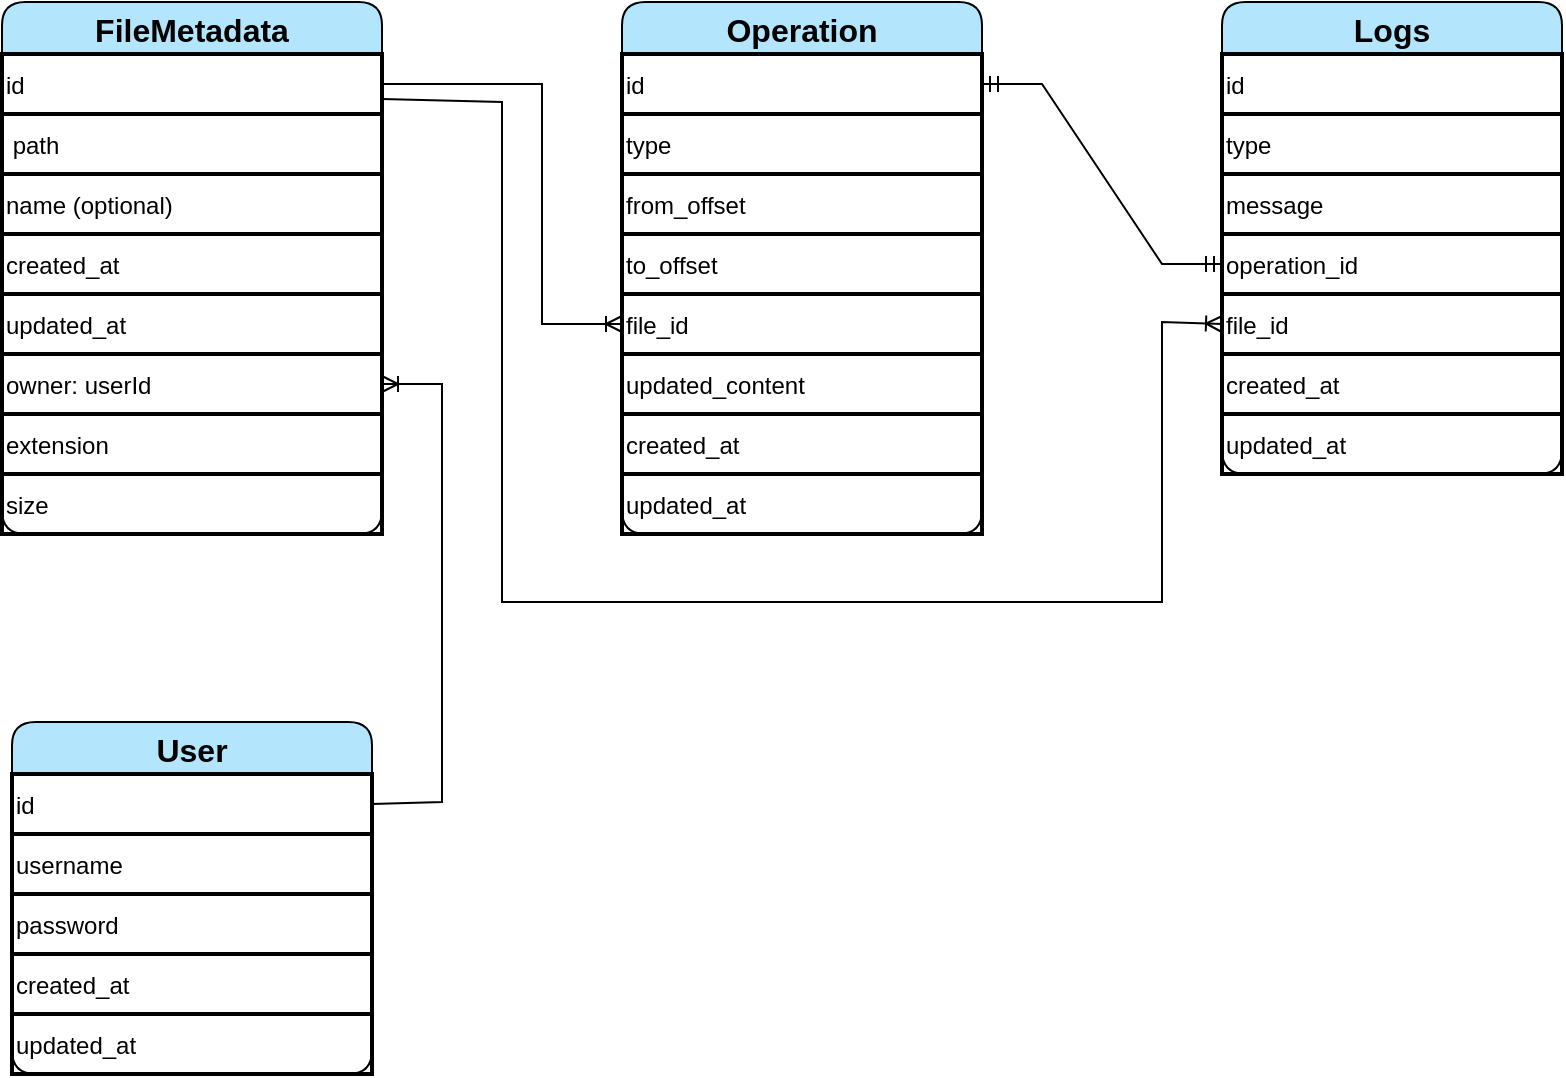 <mxfile version="24.8.4">
  <diagram id="h0HMtS8k_FOHIYztohEI" name="Page-1">
    <mxGraphModel dx="1623" dy="666" grid="1" gridSize="10" guides="1" tooltips="1" connect="1" arrows="1" fold="1" page="1" pageScale="1" pageWidth="850" pageHeight="1100" math="0" shadow="0">
      <root>
        <mxCell id="0" />
        <mxCell id="1" parent="0" />
        <mxCell id="2" value="FileMetadata" style="swimlane;childLayout=stackLayout;horizontal=1;startSize=26;horizontalStack=0;resizeParent=1;fillColor=#B3E5FC;fontSize=16;rounded=1;" parent="1" vertex="1">
          <mxGeometry x="20" y="90" width="190" height="266" as="geometry" />
        </mxCell>
        <mxCell id="3" value="id" style="style=&quot;text;strokeColor=#000000;strokeWidth=2;fillColor=none;fontSize=12;align=left;leftPadding=100px;rightPadding=100;&quot;" parent="2" vertex="1">
          <mxGeometry y="26" width="190" height="30" as="geometry" />
        </mxCell>
        <mxCell id="4" value=" path" style="style=&quot;text;strokeColor=#000000;strokeWidth=2;fillColor=none;fontSize=12;align=left;leftPadding=10;&quot;" parent="2" vertex="1">
          <mxGeometry y="56" width="190" height="30" as="geometry" />
        </mxCell>
        <mxCell id="5" value="name (optional)" style="style=&quot;text;strokeColor=#000000;strokeWidth=2;fillColor=none;fontSize=12;align=left;leftPadding=10;&quot;" parent="2" vertex="1">
          <mxGeometry y="86" width="190" height="30" as="geometry" />
        </mxCell>
        <mxCell id="6" value="created_at" style="style=&quot;text;strokeColor=#000000;strokeWidth=2;fillColor=none;fontSize=12;align=left;leftPadding=10;&quot;" vertex="1" parent="2">
          <mxGeometry y="116" width="190" height="30" as="geometry" />
        </mxCell>
        <mxCell id="7" value="updated_at" style="style=&quot;text;strokeColor=#000000;strokeWidth=2;fillColor=none;fontSize=12;align=left;leftPadding=10;&quot;" vertex="1" parent="2">
          <mxGeometry y="146" width="190" height="30" as="geometry" />
        </mxCell>
        <mxCell id="8" value="owner: userId" style="style=&quot;text;strokeColor=#000000;strokeWidth=2;fillColor=none;fontSize=12;align=left;leftPadding=10;&quot;" vertex="1" parent="2">
          <mxGeometry y="176" width="190" height="30" as="geometry" />
        </mxCell>
        <mxCell id="9" value="extension" style="style=&quot;text;strokeColor=#000000;strokeWidth=2;fillColor=none;fontSize=12;align=left;leftPadding=10;&quot;" vertex="1" parent="2">
          <mxGeometry y="206" width="190" height="30" as="geometry" />
        </mxCell>
        <mxCell id="10" value="size" style="style=&quot;text;strokeColor=#000000;strokeWidth=2;fillColor=none;fontSize=12;align=left;leftPadding=10;&quot;" vertex="1" parent="2">
          <mxGeometry y="236" width="190" height="30" as="geometry" />
        </mxCell>
        <mxCell id="RoxQlRH1KCIAk1HhKfcB-27" value="Operation" style="swimlane;childLayout=stackLayout;horizontal=1;startSize=26;horizontalStack=0;resizeParent=1;fillColor=#B3E5FC;fontSize=16;rounded=1;" vertex="1" parent="1">
          <mxGeometry x="330" y="90" width="180" height="266" as="geometry" />
        </mxCell>
        <mxCell id="RoxQlRH1KCIAk1HhKfcB-28" value="id" style="style=&quot;text;strokeColor=#000000;strokeWidth=2;fillColor=none;fontSize=12;align=left;leftPadding=10;&quot;" vertex="1" parent="RoxQlRH1KCIAk1HhKfcB-27">
          <mxGeometry y="26" width="180" height="30" as="geometry" />
        </mxCell>
        <mxCell id="RoxQlRH1KCIAk1HhKfcB-29" value="type" style="style=&quot;text;strokeColor=#000000;strokeWidth=2;fillColor=none;fontSize=12;align=left;leftPadding=10;&quot;" vertex="1" parent="RoxQlRH1KCIAk1HhKfcB-27">
          <mxGeometry y="56" width="180" height="30" as="geometry" />
        </mxCell>
        <mxCell id="RoxQlRH1KCIAk1HhKfcB-30" value="from_offset" style="style=&quot;text;strokeColor=#000000;strokeWidth=2;fillColor=none;fontSize=12;align=left;leftPadding=10;&quot;" vertex="1" parent="RoxQlRH1KCIAk1HhKfcB-27">
          <mxGeometry y="86" width="180" height="30" as="geometry" />
        </mxCell>
        <mxCell id="RoxQlRH1KCIAk1HhKfcB-31" value="to_offset" style="style=&quot;text;strokeColor=#000000;strokeWidth=2;fillColor=none;fontSize=12;align=left;leftPadding=10;&quot;" vertex="1" parent="RoxQlRH1KCIAk1HhKfcB-27">
          <mxGeometry y="116" width="180" height="30" as="geometry" />
        </mxCell>
        <mxCell id="RoxQlRH1KCIAk1HhKfcB-32" value="file_id" style="style=&quot;text;strokeColor=#000000;strokeWidth=2;fillColor=none;fontSize=12;align=left;leftPadding=10;&quot;" vertex="1" parent="RoxQlRH1KCIAk1HhKfcB-27">
          <mxGeometry y="146" width="180" height="30" as="geometry" />
        </mxCell>
        <mxCell id="RoxQlRH1KCIAk1HhKfcB-51" value="updated_content" style="style=&quot;text;strokeColor=#000000;strokeWidth=2;fillColor=none;fontSize=12;align=left;leftPadding=10;&quot;" vertex="1" parent="RoxQlRH1KCIAk1HhKfcB-27">
          <mxGeometry y="176" width="180" height="30" as="geometry" />
        </mxCell>
        <mxCell id="RoxQlRH1KCIAk1HhKfcB-52" value="created_at" style="style=&quot;text;strokeColor=#000000;strokeWidth=2;fillColor=none;fontSize=12;align=left;leftPadding=10;&quot;" vertex="1" parent="RoxQlRH1KCIAk1HhKfcB-27">
          <mxGeometry y="206" width="180" height="30" as="geometry" />
        </mxCell>
        <mxCell id="RoxQlRH1KCIAk1HhKfcB-53" value="updated_at" style="style=&quot;text;strokeColor=#000000;strokeWidth=2;fillColor=none;fontSize=12;align=left;leftPadding=10;&quot;" vertex="1" parent="RoxQlRH1KCIAk1HhKfcB-27">
          <mxGeometry y="236" width="180" height="30" as="geometry" />
        </mxCell>
        <mxCell id="RoxQlRH1KCIAk1HhKfcB-37" value="User" style="swimlane;childLayout=stackLayout;horizontal=1;startSize=26;horizontalStack=0;resizeParent=1;fillColor=#B3E5FC;fontSize=16;rounded=1;" vertex="1" parent="1">
          <mxGeometry x="25" y="450" width="180" height="176" as="geometry" />
        </mxCell>
        <mxCell id="RoxQlRH1KCIAk1HhKfcB-38" value="id" style="style=&quot;text;strokeColor=#000000;strokeWidth=2;fillColor=none;fontSize=12;align=left;leftPadding=10;&quot;" vertex="1" parent="RoxQlRH1KCIAk1HhKfcB-37">
          <mxGeometry y="26" width="180" height="30" as="geometry" />
        </mxCell>
        <mxCell id="RoxQlRH1KCIAk1HhKfcB-39" value="username" style="style=&quot;text;strokeColor=#000000;strokeWidth=2;fillColor=none;fontSize=12;align=left;leftPadding=10;&quot;" vertex="1" parent="RoxQlRH1KCIAk1HhKfcB-37">
          <mxGeometry y="56" width="180" height="30" as="geometry" />
        </mxCell>
        <mxCell id="RoxQlRH1KCIAk1HhKfcB-40" value="password" style="style=&quot;text;strokeColor=#000000;strokeWidth=2;fillColor=none;fontSize=12;align=left;leftPadding=10;&quot;" vertex="1" parent="RoxQlRH1KCIAk1HhKfcB-37">
          <mxGeometry y="86" width="180" height="30" as="geometry" />
        </mxCell>
        <mxCell id="RoxQlRH1KCIAk1HhKfcB-41" value="created_at" style="style=&quot;text;strokeColor=#000000;strokeWidth=2;fillColor=none;fontSize=12;align=left;leftPadding=10;&quot;" vertex="1" parent="RoxQlRH1KCIAk1HhKfcB-37">
          <mxGeometry y="116" width="180" height="30" as="geometry" />
        </mxCell>
        <mxCell id="RoxQlRH1KCIAk1HhKfcB-42" value="updated_at" style="style=&quot;text;strokeColor=#000000;strokeWidth=2;fillColor=none;fontSize=12;align=left;leftPadding=10;&quot;" vertex="1" parent="RoxQlRH1KCIAk1HhKfcB-37">
          <mxGeometry y="146" width="180" height="30" as="geometry" />
        </mxCell>
        <mxCell id="RoxQlRH1KCIAk1HhKfcB-43" value="Logs" style="swimlane;childLayout=stackLayout;horizontal=1;startSize=26;horizontalStack=0;resizeParent=1;fillColor=#B3E5FC;fontSize=16;rounded=1;" vertex="1" parent="1">
          <mxGeometry x="630" y="90" width="170" height="236" as="geometry" />
        </mxCell>
        <mxCell id="RoxQlRH1KCIAk1HhKfcB-44" value="id" style="style=&quot;text;strokeColor=#000000;strokeWidth=2;fillColor=none;fontSize=12;align=left;leftPadding=10;&quot;" vertex="1" parent="RoxQlRH1KCIAk1HhKfcB-43">
          <mxGeometry y="26" width="170" height="30" as="geometry" />
        </mxCell>
        <mxCell id="RoxQlRH1KCIAk1HhKfcB-45" value="type" style="style=&quot;text;strokeColor=#000000;strokeWidth=2;fillColor=none;fontSize=12;align=left;leftPadding=10;&quot;" vertex="1" parent="RoxQlRH1KCIAk1HhKfcB-43">
          <mxGeometry y="56" width="170" height="30" as="geometry" />
        </mxCell>
        <mxCell id="RoxQlRH1KCIAk1HhKfcB-46" value="message" style="style=&quot;text;strokeColor=#000000;strokeWidth=2;fillColor=none;fontSize=12;align=left;leftPadding=10;&quot;" vertex="1" parent="RoxQlRH1KCIAk1HhKfcB-43">
          <mxGeometry y="86" width="170" height="30" as="geometry" />
        </mxCell>
        <mxCell id="RoxQlRH1KCIAk1HhKfcB-70" value="operation_id" style="style=&quot;text;strokeColor=#000000;strokeWidth=2;fillColor=none;fontSize=12;align=left;leftPadding=10;&quot;" vertex="1" parent="RoxQlRH1KCIAk1HhKfcB-43">
          <mxGeometry y="116" width="170" height="30" as="geometry" />
        </mxCell>
        <mxCell id="RoxQlRH1KCIAk1HhKfcB-69" value="file_id" style="style=&quot;text;strokeColor=#000000;strokeWidth=2;fillColor=none;fontSize=12;align=left;leftPadding=10;&quot;" vertex="1" parent="RoxQlRH1KCIAk1HhKfcB-43">
          <mxGeometry y="146" width="170" height="30" as="geometry" />
        </mxCell>
        <mxCell id="RoxQlRH1KCIAk1HhKfcB-47" value="created_at" style="style=&quot;text;strokeColor=#000000;strokeWidth=2;fillColor=none;fontSize=12;align=left;leftPadding=10;&quot;" vertex="1" parent="RoxQlRH1KCIAk1HhKfcB-43">
          <mxGeometry y="176" width="170" height="30" as="geometry" />
        </mxCell>
        <mxCell id="RoxQlRH1KCIAk1HhKfcB-48" value="updated_at" style="style=&quot;text;strokeColor=#000000;strokeWidth=2;fillColor=none;fontSize=12;align=left;leftPadding=10;&quot;" vertex="1" parent="RoxQlRH1KCIAk1HhKfcB-43">
          <mxGeometry y="206" width="170" height="30" as="geometry" />
        </mxCell>
        <mxCell id="RoxQlRH1KCIAk1HhKfcB-54" value="" style="fontSize=12;html=1;endArrow=ERoneToMany;rounded=0;exitX=1;exitY=0.5;exitDx=0;exitDy=0;entryX=0;entryY=0.5;entryDx=0;entryDy=0;" edge="1" parent="1" source="3" target="RoxQlRH1KCIAk1HhKfcB-32">
          <mxGeometry width="100" height="100" relative="1" as="geometry">
            <mxPoint x="500" y="420" as="sourcePoint" />
            <mxPoint x="600" y="320" as="targetPoint" />
            <Array as="points">
              <mxPoint x="290" y="131" />
              <mxPoint x="290" y="251" />
            </Array>
          </mxGeometry>
        </mxCell>
        <mxCell id="RoxQlRH1KCIAk1HhKfcB-66" value="" style="fontSize=12;html=1;endArrow=ERoneToMany;rounded=0;exitX=1;exitY=0.5;exitDx=0;exitDy=0;entryX=1;entryY=0.5;entryDx=0;entryDy=0;" edge="1" parent="1" source="RoxQlRH1KCIAk1HhKfcB-38" target="8">
          <mxGeometry width="100" height="100" relative="1" as="geometry">
            <mxPoint x="510" y="440" as="sourcePoint" />
            <mxPoint x="610" y="340" as="targetPoint" />
            <Array as="points">
              <mxPoint x="240" y="490" />
              <mxPoint x="240" y="390" />
              <mxPoint x="240" y="281" />
            </Array>
          </mxGeometry>
        </mxCell>
        <mxCell id="RoxQlRH1KCIAk1HhKfcB-71" value="" style="fontSize=12;html=1;endArrow=ERoneToMany;rounded=0;exitX=1;exitY=0.75;exitDx=0;exitDy=0;movable=1;resizable=1;rotatable=1;deletable=1;editable=1;locked=0;connectable=1;entryX=0;entryY=0.5;entryDx=0;entryDy=0;" edge="1" parent="1" source="3" target="RoxQlRH1KCIAk1HhKfcB-69">
          <mxGeometry width="100" height="100" relative="1" as="geometry">
            <mxPoint x="510" y="440" as="sourcePoint" />
            <mxPoint x="600" y="250" as="targetPoint" />
            <Array as="points">
              <mxPoint x="270" y="140" />
              <mxPoint x="270" y="390" />
              <mxPoint x="600" y="390" />
              <mxPoint x="600" y="250" />
            </Array>
          </mxGeometry>
        </mxCell>
        <mxCell id="RoxQlRH1KCIAk1HhKfcB-73" value="" style="edgeStyle=entityRelationEdgeStyle;fontSize=12;html=1;endArrow=ERmandOne;startArrow=ERmandOne;rounded=0;exitX=1;exitY=0.5;exitDx=0;exitDy=0;entryX=0;entryY=0.5;entryDx=0;entryDy=0;" edge="1" parent="1" source="RoxQlRH1KCIAk1HhKfcB-28" target="RoxQlRH1KCIAk1HhKfcB-70">
          <mxGeometry width="100" height="100" relative="1" as="geometry">
            <mxPoint x="510" y="440" as="sourcePoint" />
            <mxPoint x="610" y="340" as="targetPoint" />
          </mxGeometry>
        </mxCell>
      </root>
    </mxGraphModel>
  </diagram>
</mxfile>

